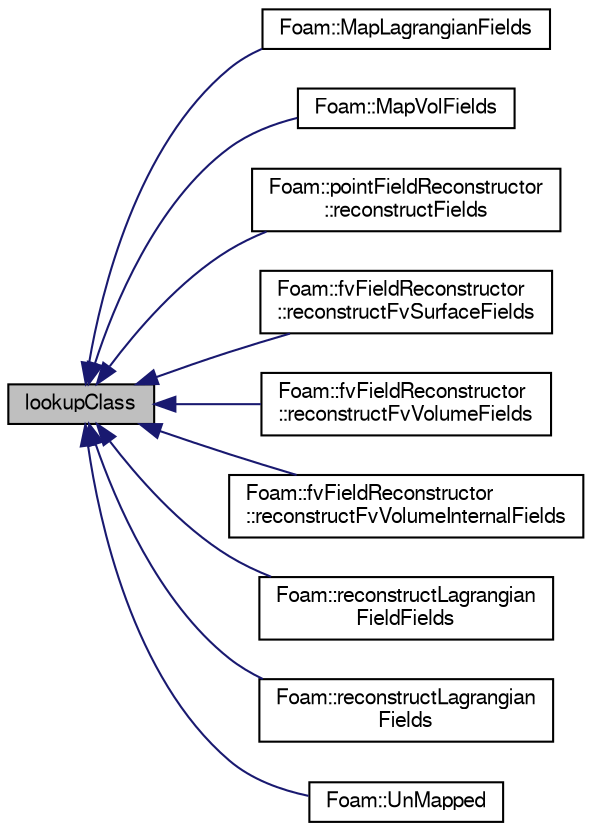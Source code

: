 digraph "lookupClass"
{
  bgcolor="transparent";
  edge [fontname="FreeSans",fontsize="10",labelfontname="FreeSans",labelfontsize="10"];
  node [fontname="FreeSans",fontsize="10",shape=record];
  rankdir="LR";
  Node1 [label="lookupClass",height=0.2,width=0.4,color="black", fillcolor="grey75", style="filled" fontcolor="black"];
  Node1 -> Node2 [dir="back",color="midnightblue",fontsize="10",style="solid",fontname="FreeSans"];
  Node2 [label="Foam::MapLagrangianFields",height=0.2,width=0.4,color="black",URL="$a10237.html#ab7dc12409ad8bd46f9a4517c043d58de",tooltip="Gets the indices of (source)particles that have been appended to the. "];
  Node1 -> Node3 [dir="back",color="midnightblue",fontsize="10",style="solid",fontname="FreeSans"];
  Node3 [label="Foam::MapVolFields",height=0.2,width=0.4,color="black",URL="$a10237.html#a28503324b926ee07931a938f49174c7c"];
  Node1 -> Node4 [dir="back",color="midnightblue",fontsize="10",style="solid",fontname="FreeSans"];
  Node4 [label="Foam::pointFieldReconstructor\l::reconstructFields",height=0.2,width=0.4,color="black",URL="$a01825.html#afdbc06f26580a47771f50bfc33ac87a1",tooltip="Reconstruct and write all fields. "];
  Node1 -> Node5 [dir="back",color="midnightblue",fontsize="10",style="solid",fontname="FreeSans"];
  Node5 [label="Foam::fvFieldReconstructor\l::reconstructFvSurfaceFields",height=0.2,width=0.4,color="black",URL="$a00849.html#ae2d566ae42b0d3d1cae82189cc15e3f5",tooltip="Read, reconstruct and write all/selected surface fields. "];
  Node1 -> Node6 [dir="back",color="midnightblue",fontsize="10",style="solid",fontname="FreeSans"];
  Node6 [label="Foam::fvFieldReconstructor\l::reconstructFvVolumeFields",height=0.2,width=0.4,color="black",URL="$a00849.html#a8d6a39c49209189dc1677e2985888107",tooltip="Read, reconstruct and write all/selected volume fields. "];
  Node1 -> Node7 [dir="back",color="midnightblue",fontsize="10",style="solid",fontname="FreeSans"];
  Node7 [label="Foam::fvFieldReconstructor\l::reconstructFvVolumeInternalFields",height=0.2,width=0.4,color="black",URL="$a00849.html#a56b0a335258f4da54a984dc25ef10e89",tooltip="Read, reconstruct and write all/selected volume internal fields. "];
  Node1 -> Node8 [dir="back",color="midnightblue",fontsize="10",style="solid",fontname="FreeSans"];
  Node8 [label="Foam::reconstructLagrangian\lFieldFields",height=0.2,width=0.4,color="black",URL="$a10237.html#a7d4b2cacc32265a49e7664807afda7e5"];
  Node1 -> Node9 [dir="back",color="midnightblue",fontsize="10",style="solid",fontname="FreeSans"];
  Node9 [label="Foam::reconstructLagrangian\lFields",height=0.2,width=0.4,color="black",URL="$a10237.html#a46e14d4afb931626b729217805b535af"];
  Node1 -> Node10 [dir="back",color="midnightblue",fontsize="10",style="solid",fontname="FreeSans"];
  Node10 [label="Foam::UnMapped",height=0.2,width=0.4,color="black",URL="$a10237.html#a37521899c4224b72108005bc90953f8c"];
}

